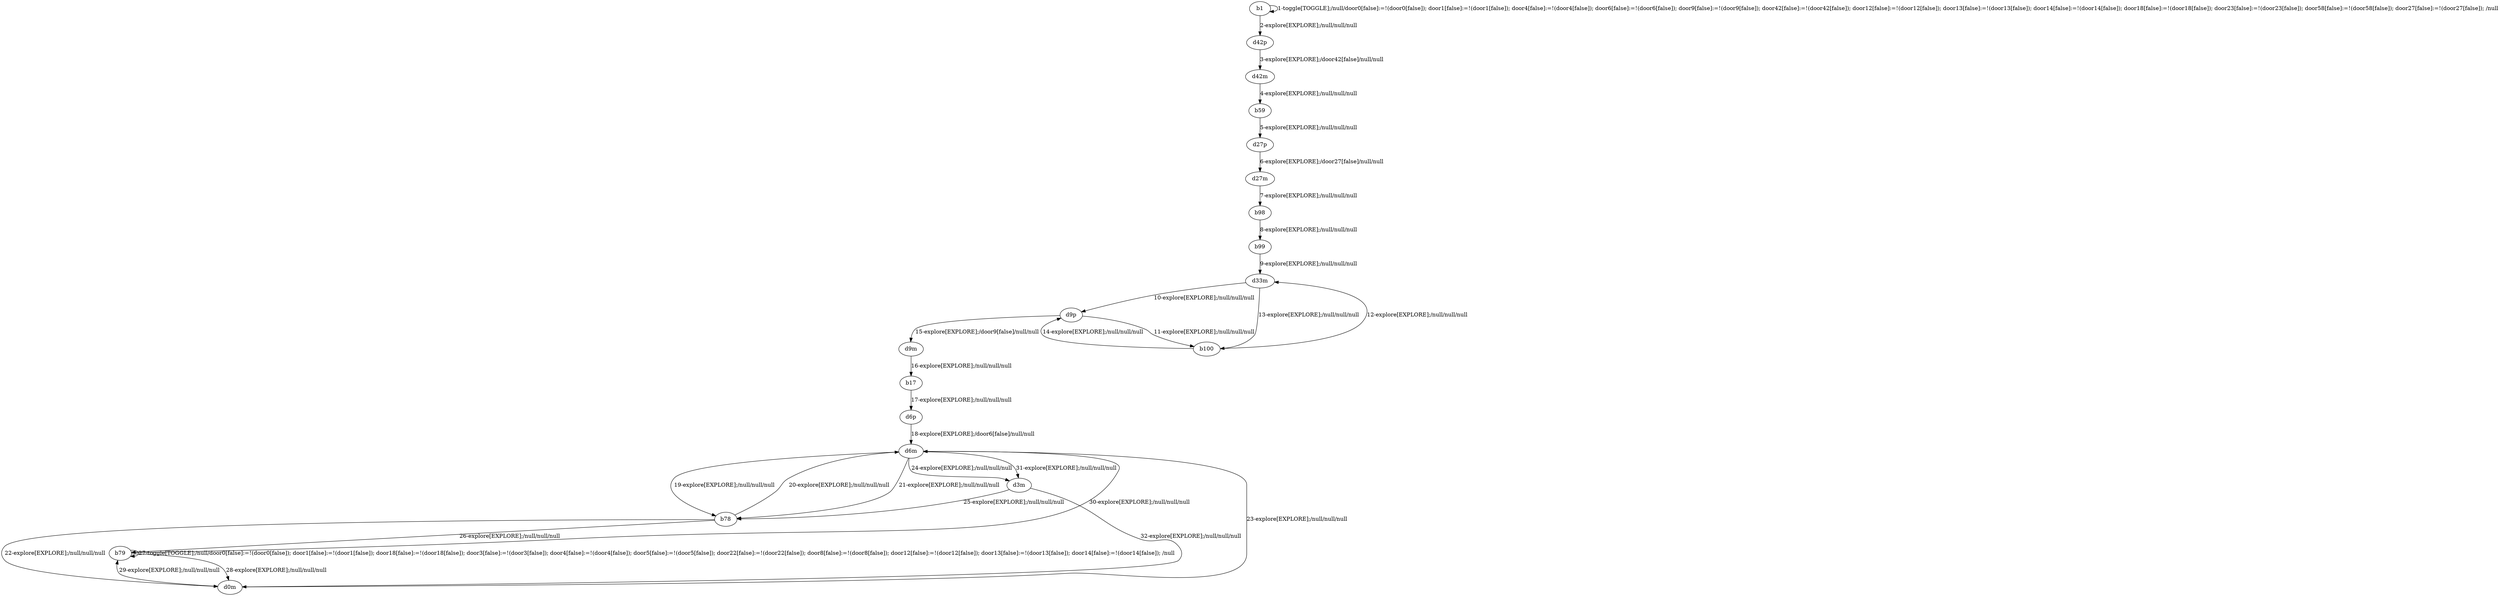 # Total number of goals covered by this test: 9
# b78 --> b79
# b78 --> d6m
# b78 --> d0m
# b79 --> d6m
# d6m --> d3m
# d0m --> d6m
# d3m --> b78
# b79 --> d0m
# d6m --> b78

digraph g {
"b1" -> "b1" [label = "1-toggle[TOGGLE];/null/door0[false]:=!(door0[false]); door1[false]:=!(door1[false]); door4[false]:=!(door4[false]); door6[false]:=!(door6[false]); door9[false]:=!(door9[false]); door42[false]:=!(door42[false]); door12[false]:=!(door12[false]); door13[false]:=!(door13[false]); door14[false]:=!(door14[false]); door18[false]:=!(door18[false]); door23[false]:=!(door23[false]); door58[false]:=!(door58[false]); door27[false]:=!(door27[false]); /null"];
"b1" -> "d42p" [label = "2-explore[EXPLORE];/null/null/null"];
"d42p" -> "d42m" [label = "3-explore[EXPLORE];/door42[false]/null/null"];
"d42m" -> "b59" [label = "4-explore[EXPLORE];/null/null/null"];
"b59" -> "d27p" [label = "5-explore[EXPLORE];/null/null/null"];
"d27p" -> "d27m" [label = "6-explore[EXPLORE];/door27[false]/null/null"];
"d27m" -> "b98" [label = "7-explore[EXPLORE];/null/null/null"];
"b98" -> "b99" [label = "8-explore[EXPLORE];/null/null/null"];
"b99" -> "d33m" [label = "9-explore[EXPLORE];/null/null/null"];
"d33m" -> "d9p" [label = "10-explore[EXPLORE];/null/null/null"];
"d9p" -> "b100" [label = "11-explore[EXPLORE];/null/null/null"];
"b100" -> "d33m" [label = "12-explore[EXPLORE];/null/null/null"];
"d33m" -> "b100" [label = "13-explore[EXPLORE];/null/null/null"];
"b100" -> "d9p" [label = "14-explore[EXPLORE];/null/null/null"];
"d9p" -> "d9m" [label = "15-explore[EXPLORE];/door9[false]/null/null"];
"d9m" -> "b17" [label = "16-explore[EXPLORE];/null/null/null"];
"b17" -> "d6p" [label = "17-explore[EXPLORE];/null/null/null"];
"d6p" -> "d6m" [label = "18-explore[EXPLORE];/door6[false]/null/null"];
"d6m" -> "b78" [label = "19-explore[EXPLORE];/null/null/null"];
"b78" -> "d6m" [label = "20-explore[EXPLORE];/null/null/null"];
"d6m" -> "b78" [label = "21-explore[EXPLORE];/null/null/null"];
"b78" -> "d0m" [label = "22-explore[EXPLORE];/null/null/null"];
"d0m" -> "d6m" [label = "23-explore[EXPLORE];/null/null/null"];
"d6m" -> "d3m" [label = "24-explore[EXPLORE];/null/null/null"];
"d3m" -> "b78" [label = "25-explore[EXPLORE];/null/null/null"];
"b78" -> "b79" [label = "26-explore[EXPLORE];/null/null/null"];
"b79" -> "b79" [label = "27-toggle[TOGGLE];/null/door0[false]:=!(door0[false]); door1[false]:=!(door1[false]); door18[false]:=!(door18[false]); door3[false]:=!(door3[false]); door4[false]:=!(door4[false]); door5[false]:=!(door5[false]); door22[false]:=!(door22[false]); door8[false]:=!(door8[false]); door12[false]:=!(door12[false]); door13[false]:=!(door13[false]); door14[false]:=!(door14[false]); /null"];
"b79" -> "d0m" [label = "28-explore[EXPLORE];/null/null/null"];
"d0m" -> "b79" [label = "29-explore[EXPLORE];/null/null/null"];
"b79" -> "d6m" [label = "30-explore[EXPLORE];/null/null/null"];
"d6m" -> "d3m" [label = "31-explore[EXPLORE];/null/null/null"];
"d3m" -> "d0m" [label = "32-explore[EXPLORE];/null/null/null"];
}